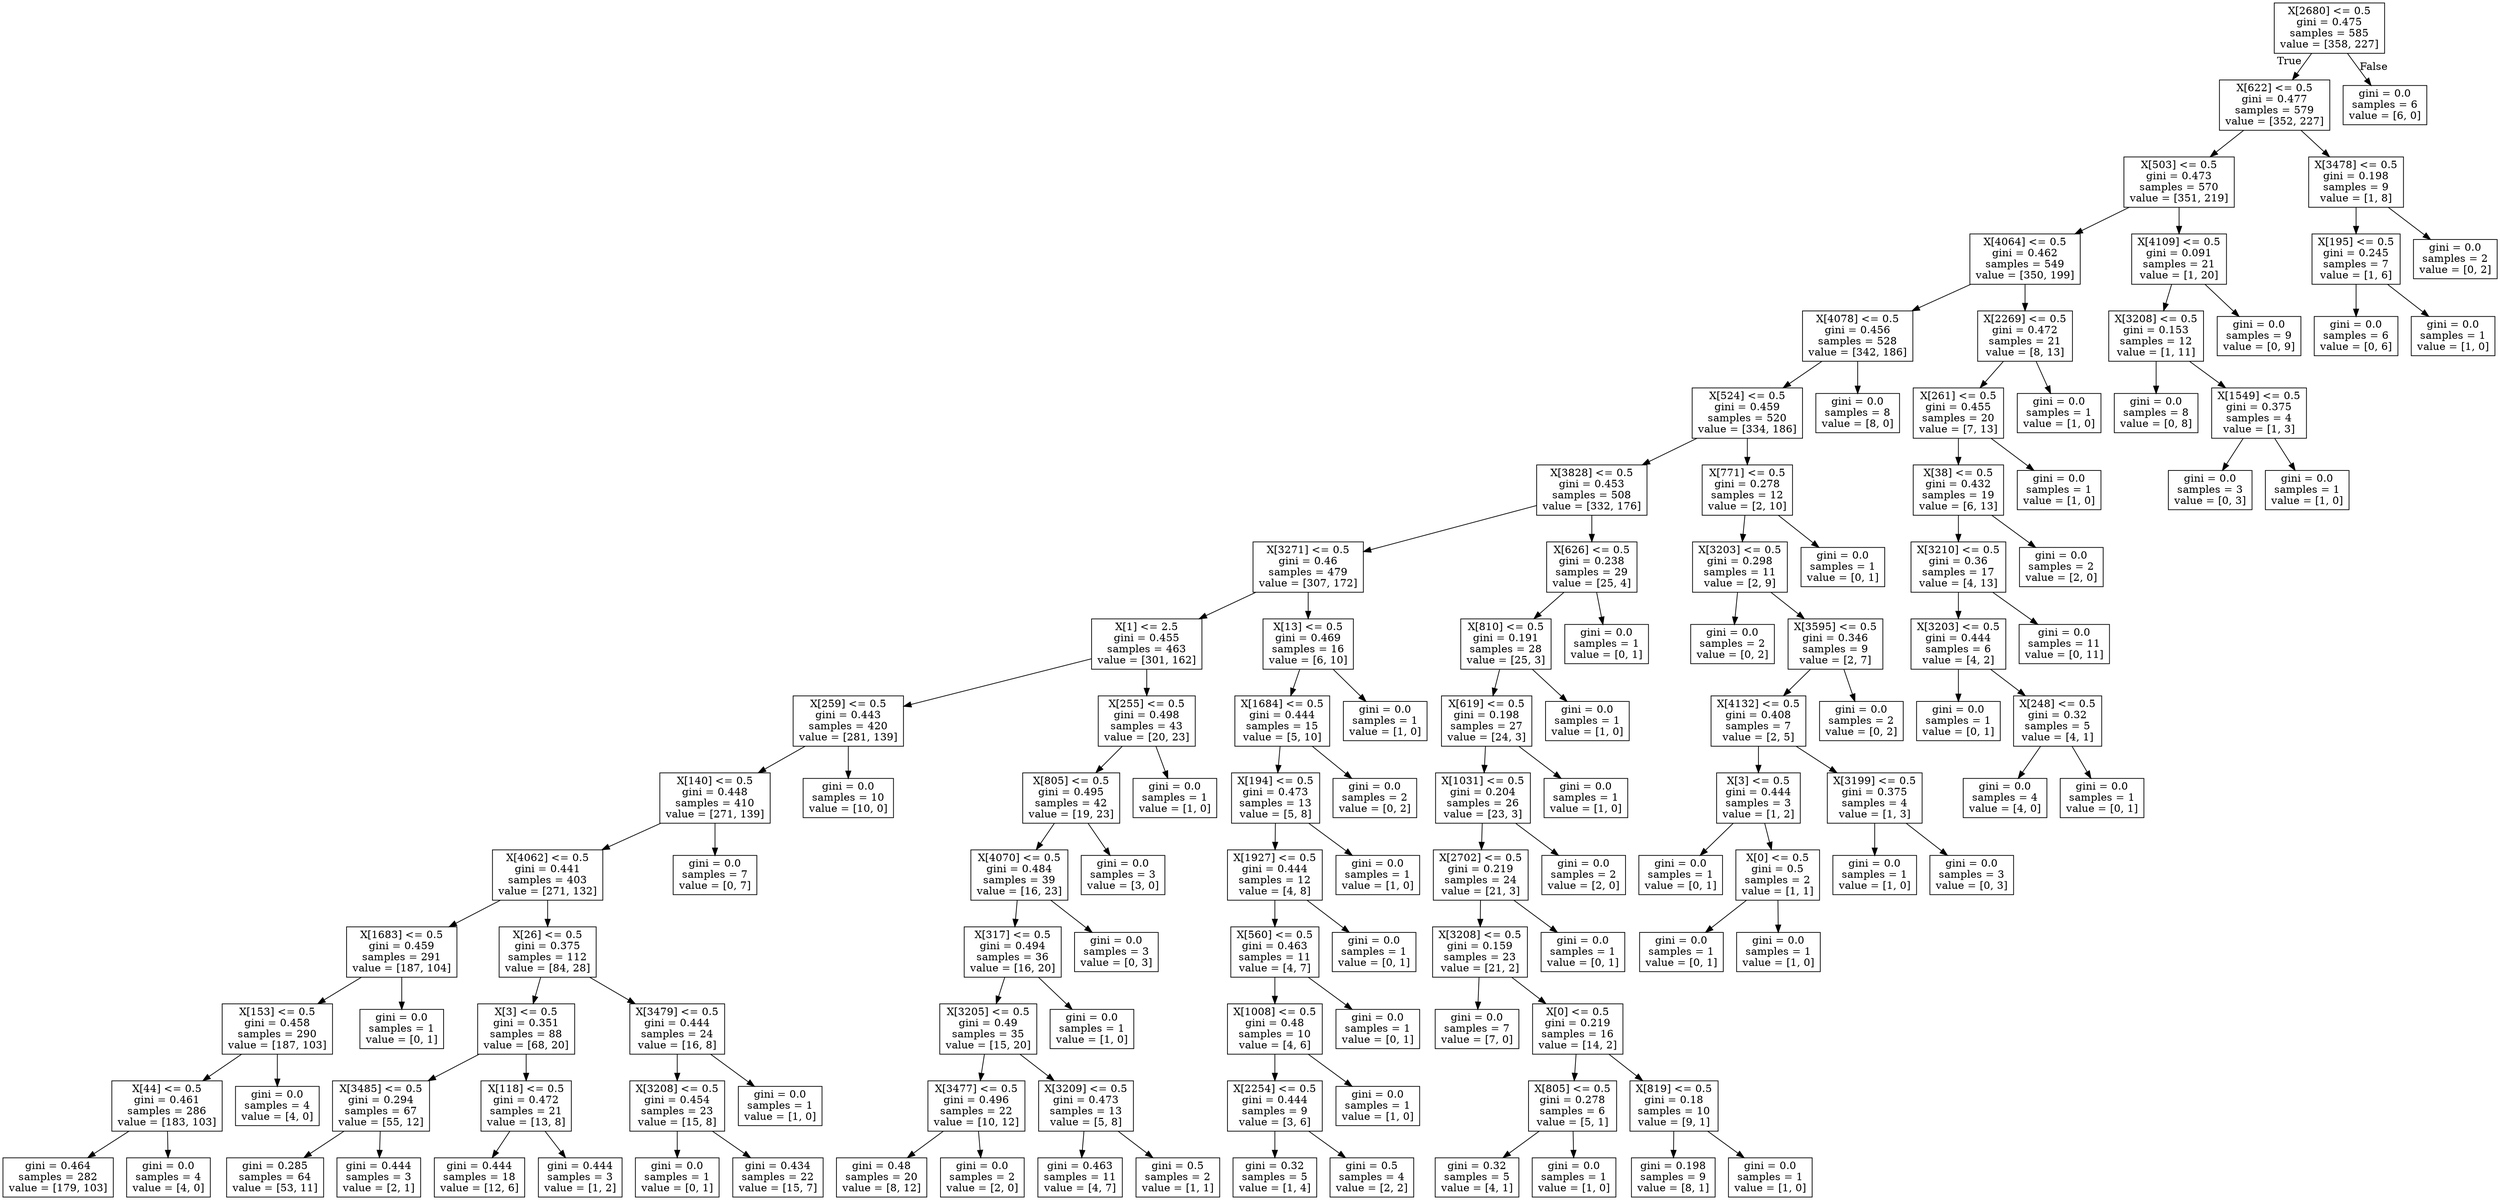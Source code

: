 digraph Tree {
node [shape=box] ;
0 [label="X[2680] <= 0.5\ngini = 0.475\nsamples = 585\nvalue = [358, 227]"] ;
1 [label="X[622] <= 0.5\ngini = 0.477\nsamples = 579\nvalue = [352, 227]"] ;
0 -> 1 [labeldistance=2.5, labelangle=45, headlabel="True"] ;
2 [label="X[503] <= 0.5\ngini = 0.473\nsamples = 570\nvalue = [351, 219]"] ;
1 -> 2 ;
3 [label="X[4064] <= 0.5\ngini = 0.462\nsamples = 549\nvalue = [350, 199]"] ;
2 -> 3 ;
4 [label="X[4078] <= 0.5\ngini = 0.456\nsamples = 528\nvalue = [342, 186]"] ;
3 -> 4 ;
5 [label="X[524] <= 0.5\ngini = 0.459\nsamples = 520\nvalue = [334, 186]"] ;
4 -> 5 ;
6 [label="X[3828] <= 0.5\ngini = 0.453\nsamples = 508\nvalue = [332, 176]"] ;
5 -> 6 ;
7 [label="X[3271] <= 0.5\ngini = 0.46\nsamples = 479\nvalue = [307, 172]"] ;
6 -> 7 ;
8 [label="X[1] <= 2.5\ngini = 0.455\nsamples = 463\nvalue = [301, 162]"] ;
7 -> 8 ;
9 [label="X[259] <= 0.5\ngini = 0.443\nsamples = 420\nvalue = [281, 139]"] ;
8 -> 9 ;
10 [label="X[140] <= 0.5\ngini = 0.448\nsamples = 410\nvalue = [271, 139]"] ;
9 -> 10 ;
11 [label="X[4062] <= 0.5\ngini = 0.441\nsamples = 403\nvalue = [271, 132]"] ;
10 -> 11 ;
12 [label="X[1683] <= 0.5\ngini = 0.459\nsamples = 291\nvalue = [187, 104]"] ;
11 -> 12 ;
13 [label="X[153] <= 0.5\ngini = 0.458\nsamples = 290\nvalue = [187, 103]"] ;
12 -> 13 ;
14 [label="X[44] <= 0.5\ngini = 0.461\nsamples = 286\nvalue = [183, 103]"] ;
13 -> 14 ;
15 [label="gini = 0.464\nsamples = 282\nvalue = [179, 103]"] ;
14 -> 15 ;
16 [label="gini = 0.0\nsamples = 4\nvalue = [4, 0]"] ;
14 -> 16 ;
17 [label="gini = 0.0\nsamples = 4\nvalue = [4, 0]"] ;
13 -> 17 ;
18 [label="gini = 0.0\nsamples = 1\nvalue = [0, 1]"] ;
12 -> 18 ;
19 [label="X[26] <= 0.5\ngini = 0.375\nsamples = 112\nvalue = [84, 28]"] ;
11 -> 19 ;
20 [label="X[3] <= 0.5\ngini = 0.351\nsamples = 88\nvalue = [68, 20]"] ;
19 -> 20 ;
21 [label="X[3485] <= 0.5\ngini = 0.294\nsamples = 67\nvalue = [55, 12]"] ;
20 -> 21 ;
22 [label="gini = 0.285\nsamples = 64\nvalue = [53, 11]"] ;
21 -> 22 ;
23 [label="gini = 0.444\nsamples = 3\nvalue = [2, 1]"] ;
21 -> 23 ;
24 [label="X[118] <= 0.5\ngini = 0.472\nsamples = 21\nvalue = [13, 8]"] ;
20 -> 24 ;
25 [label="gini = 0.444\nsamples = 18\nvalue = [12, 6]"] ;
24 -> 25 ;
26 [label="gini = 0.444\nsamples = 3\nvalue = [1, 2]"] ;
24 -> 26 ;
27 [label="X[3479] <= 0.5\ngini = 0.444\nsamples = 24\nvalue = [16, 8]"] ;
19 -> 27 ;
28 [label="X[3208] <= 0.5\ngini = 0.454\nsamples = 23\nvalue = [15, 8]"] ;
27 -> 28 ;
29 [label="gini = 0.0\nsamples = 1\nvalue = [0, 1]"] ;
28 -> 29 ;
30 [label="gini = 0.434\nsamples = 22\nvalue = [15, 7]"] ;
28 -> 30 ;
31 [label="gini = 0.0\nsamples = 1\nvalue = [1, 0]"] ;
27 -> 31 ;
32 [label="gini = 0.0\nsamples = 7\nvalue = [0, 7]"] ;
10 -> 32 ;
33 [label="gini = 0.0\nsamples = 10\nvalue = [10, 0]"] ;
9 -> 33 ;
34 [label="X[255] <= 0.5\ngini = 0.498\nsamples = 43\nvalue = [20, 23]"] ;
8 -> 34 ;
35 [label="X[805] <= 0.5\ngini = 0.495\nsamples = 42\nvalue = [19, 23]"] ;
34 -> 35 ;
36 [label="X[4070] <= 0.5\ngini = 0.484\nsamples = 39\nvalue = [16, 23]"] ;
35 -> 36 ;
37 [label="X[317] <= 0.5\ngini = 0.494\nsamples = 36\nvalue = [16, 20]"] ;
36 -> 37 ;
38 [label="X[3205] <= 0.5\ngini = 0.49\nsamples = 35\nvalue = [15, 20]"] ;
37 -> 38 ;
39 [label="X[3477] <= 0.5\ngini = 0.496\nsamples = 22\nvalue = [10, 12]"] ;
38 -> 39 ;
40 [label="gini = 0.48\nsamples = 20\nvalue = [8, 12]"] ;
39 -> 40 ;
41 [label="gini = 0.0\nsamples = 2\nvalue = [2, 0]"] ;
39 -> 41 ;
42 [label="X[3209] <= 0.5\ngini = 0.473\nsamples = 13\nvalue = [5, 8]"] ;
38 -> 42 ;
43 [label="gini = 0.463\nsamples = 11\nvalue = [4, 7]"] ;
42 -> 43 ;
44 [label="gini = 0.5\nsamples = 2\nvalue = [1, 1]"] ;
42 -> 44 ;
45 [label="gini = 0.0\nsamples = 1\nvalue = [1, 0]"] ;
37 -> 45 ;
46 [label="gini = 0.0\nsamples = 3\nvalue = [0, 3]"] ;
36 -> 46 ;
47 [label="gini = 0.0\nsamples = 3\nvalue = [3, 0]"] ;
35 -> 47 ;
48 [label="gini = 0.0\nsamples = 1\nvalue = [1, 0]"] ;
34 -> 48 ;
49 [label="X[13] <= 0.5\ngini = 0.469\nsamples = 16\nvalue = [6, 10]"] ;
7 -> 49 ;
50 [label="X[1684] <= 0.5\ngini = 0.444\nsamples = 15\nvalue = [5, 10]"] ;
49 -> 50 ;
51 [label="X[194] <= 0.5\ngini = 0.473\nsamples = 13\nvalue = [5, 8]"] ;
50 -> 51 ;
52 [label="X[1927] <= 0.5\ngini = 0.444\nsamples = 12\nvalue = [4, 8]"] ;
51 -> 52 ;
53 [label="X[560] <= 0.5\ngini = 0.463\nsamples = 11\nvalue = [4, 7]"] ;
52 -> 53 ;
54 [label="X[1008] <= 0.5\ngini = 0.48\nsamples = 10\nvalue = [4, 6]"] ;
53 -> 54 ;
55 [label="X[2254] <= 0.5\ngini = 0.444\nsamples = 9\nvalue = [3, 6]"] ;
54 -> 55 ;
56 [label="gini = 0.32\nsamples = 5\nvalue = [1, 4]"] ;
55 -> 56 ;
57 [label="gini = 0.5\nsamples = 4\nvalue = [2, 2]"] ;
55 -> 57 ;
58 [label="gini = 0.0\nsamples = 1\nvalue = [1, 0]"] ;
54 -> 58 ;
59 [label="gini = 0.0\nsamples = 1\nvalue = [0, 1]"] ;
53 -> 59 ;
60 [label="gini = 0.0\nsamples = 1\nvalue = [0, 1]"] ;
52 -> 60 ;
61 [label="gini = 0.0\nsamples = 1\nvalue = [1, 0]"] ;
51 -> 61 ;
62 [label="gini = 0.0\nsamples = 2\nvalue = [0, 2]"] ;
50 -> 62 ;
63 [label="gini = 0.0\nsamples = 1\nvalue = [1, 0]"] ;
49 -> 63 ;
64 [label="X[626] <= 0.5\ngini = 0.238\nsamples = 29\nvalue = [25, 4]"] ;
6 -> 64 ;
65 [label="X[810] <= 0.5\ngini = 0.191\nsamples = 28\nvalue = [25, 3]"] ;
64 -> 65 ;
66 [label="X[619] <= 0.5\ngini = 0.198\nsamples = 27\nvalue = [24, 3]"] ;
65 -> 66 ;
67 [label="X[1031] <= 0.5\ngini = 0.204\nsamples = 26\nvalue = [23, 3]"] ;
66 -> 67 ;
68 [label="X[2702] <= 0.5\ngini = 0.219\nsamples = 24\nvalue = [21, 3]"] ;
67 -> 68 ;
69 [label="X[3208] <= 0.5\ngini = 0.159\nsamples = 23\nvalue = [21, 2]"] ;
68 -> 69 ;
70 [label="gini = 0.0\nsamples = 7\nvalue = [7, 0]"] ;
69 -> 70 ;
71 [label="X[0] <= 0.5\ngini = 0.219\nsamples = 16\nvalue = [14, 2]"] ;
69 -> 71 ;
72 [label="X[805] <= 0.5\ngini = 0.278\nsamples = 6\nvalue = [5, 1]"] ;
71 -> 72 ;
73 [label="gini = 0.32\nsamples = 5\nvalue = [4, 1]"] ;
72 -> 73 ;
74 [label="gini = 0.0\nsamples = 1\nvalue = [1, 0]"] ;
72 -> 74 ;
75 [label="X[819] <= 0.5\ngini = 0.18\nsamples = 10\nvalue = [9, 1]"] ;
71 -> 75 ;
76 [label="gini = 0.198\nsamples = 9\nvalue = [8, 1]"] ;
75 -> 76 ;
77 [label="gini = 0.0\nsamples = 1\nvalue = [1, 0]"] ;
75 -> 77 ;
78 [label="gini = 0.0\nsamples = 1\nvalue = [0, 1]"] ;
68 -> 78 ;
79 [label="gini = 0.0\nsamples = 2\nvalue = [2, 0]"] ;
67 -> 79 ;
80 [label="gini = 0.0\nsamples = 1\nvalue = [1, 0]"] ;
66 -> 80 ;
81 [label="gini = 0.0\nsamples = 1\nvalue = [1, 0]"] ;
65 -> 81 ;
82 [label="gini = 0.0\nsamples = 1\nvalue = [0, 1]"] ;
64 -> 82 ;
83 [label="X[771] <= 0.5\ngini = 0.278\nsamples = 12\nvalue = [2, 10]"] ;
5 -> 83 ;
84 [label="X[3203] <= 0.5\ngini = 0.298\nsamples = 11\nvalue = [2, 9]"] ;
83 -> 84 ;
85 [label="gini = 0.0\nsamples = 2\nvalue = [0, 2]"] ;
84 -> 85 ;
86 [label="X[3595] <= 0.5\ngini = 0.346\nsamples = 9\nvalue = [2, 7]"] ;
84 -> 86 ;
87 [label="X[4132] <= 0.5\ngini = 0.408\nsamples = 7\nvalue = [2, 5]"] ;
86 -> 87 ;
88 [label="X[3] <= 0.5\ngini = 0.444\nsamples = 3\nvalue = [1, 2]"] ;
87 -> 88 ;
89 [label="gini = 0.0\nsamples = 1\nvalue = [0, 1]"] ;
88 -> 89 ;
90 [label="X[0] <= 0.5\ngini = 0.5\nsamples = 2\nvalue = [1, 1]"] ;
88 -> 90 ;
91 [label="gini = 0.0\nsamples = 1\nvalue = [0, 1]"] ;
90 -> 91 ;
92 [label="gini = 0.0\nsamples = 1\nvalue = [1, 0]"] ;
90 -> 92 ;
93 [label="X[3199] <= 0.5\ngini = 0.375\nsamples = 4\nvalue = [1, 3]"] ;
87 -> 93 ;
94 [label="gini = 0.0\nsamples = 1\nvalue = [1, 0]"] ;
93 -> 94 ;
95 [label="gini = 0.0\nsamples = 3\nvalue = [0, 3]"] ;
93 -> 95 ;
96 [label="gini = 0.0\nsamples = 2\nvalue = [0, 2]"] ;
86 -> 96 ;
97 [label="gini = 0.0\nsamples = 1\nvalue = [0, 1]"] ;
83 -> 97 ;
98 [label="gini = 0.0\nsamples = 8\nvalue = [8, 0]"] ;
4 -> 98 ;
99 [label="X[2269] <= 0.5\ngini = 0.472\nsamples = 21\nvalue = [8, 13]"] ;
3 -> 99 ;
100 [label="X[261] <= 0.5\ngini = 0.455\nsamples = 20\nvalue = [7, 13]"] ;
99 -> 100 ;
101 [label="X[38] <= 0.5\ngini = 0.432\nsamples = 19\nvalue = [6, 13]"] ;
100 -> 101 ;
102 [label="X[3210] <= 0.5\ngini = 0.36\nsamples = 17\nvalue = [4, 13]"] ;
101 -> 102 ;
103 [label="X[3203] <= 0.5\ngini = 0.444\nsamples = 6\nvalue = [4, 2]"] ;
102 -> 103 ;
104 [label="gini = 0.0\nsamples = 1\nvalue = [0, 1]"] ;
103 -> 104 ;
105 [label="X[248] <= 0.5\ngini = 0.32\nsamples = 5\nvalue = [4, 1]"] ;
103 -> 105 ;
106 [label="gini = 0.0\nsamples = 4\nvalue = [4, 0]"] ;
105 -> 106 ;
107 [label="gini = 0.0\nsamples = 1\nvalue = [0, 1]"] ;
105 -> 107 ;
108 [label="gini = 0.0\nsamples = 11\nvalue = [0, 11]"] ;
102 -> 108 ;
109 [label="gini = 0.0\nsamples = 2\nvalue = [2, 0]"] ;
101 -> 109 ;
110 [label="gini = 0.0\nsamples = 1\nvalue = [1, 0]"] ;
100 -> 110 ;
111 [label="gini = 0.0\nsamples = 1\nvalue = [1, 0]"] ;
99 -> 111 ;
112 [label="X[4109] <= 0.5\ngini = 0.091\nsamples = 21\nvalue = [1, 20]"] ;
2 -> 112 ;
113 [label="X[3208] <= 0.5\ngini = 0.153\nsamples = 12\nvalue = [1, 11]"] ;
112 -> 113 ;
114 [label="gini = 0.0\nsamples = 8\nvalue = [0, 8]"] ;
113 -> 114 ;
115 [label="X[1549] <= 0.5\ngini = 0.375\nsamples = 4\nvalue = [1, 3]"] ;
113 -> 115 ;
116 [label="gini = 0.0\nsamples = 3\nvalue = [0, 3]"] ;
115 -> 116 ;
117 [label="gini = 0.0\nsamples = 1\nvalue = [1, 0]"] ;
115 -> 117 ;
118 [label="gini = 0.0\nsamples = 9\nvalue = [0, 9]"] ;
112 -> 118 ;
119 [label="X[3478] <= 0.5\ngini = 0.198\nsamples = 9\nvalue = [1, 8]"] ;
1 -> 119 ;
120 [label="X[195] <= 0.5\ngini = 0.245\nsamples = 7\nvalue = [1, 6]"] ;
119 -> 120 ;
121 [label="gini = 0.0\nsamples = 6\nvalue = [0, 6]"] ;
120 -> 121 ;
122 [label="gini = 0.0\nsamples = 1\nvalue = [1, 0]"] ;
120 -> 122 ;
123 [label="gini = 0.0\nsamples = 2\nvalue = [0, 2]"] ;
119 -> 123 ;
124 [label="gini = 0.0\nsamples = 6\nvalue = [6, 0]"] ;
0 -> 124 [labeldistance=2.5, labelangle=-45, headlabel="False"] ;
}